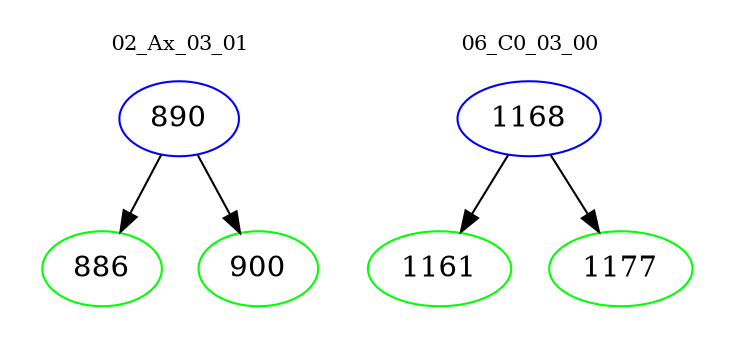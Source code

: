 digraph{
subgraph cluster_0 {
color = white
label = "02_Ax_03_01";
fontsize=10;
T0_890 [label="890", color="blue"]
T0_890 -> T0_886 [color="black"]
T0_886 [label="886", color="green"]
T0_890 -> T0_900 [color="black"]
T0_900 [label="900", color="green"]
}
subgraph cluster_1 {
color = white
label = "06_C0_03_00";
fontsize=10;
T1_1168 [label="1168", color="blue"]
T1_1168 -> T1_1161 [color="black"]
T1_1161 [label="1161", color="green"]
T1_1168 -> T1_1177 [color="black"]
T1_1177 [label="1177", color="green"]
}
}
